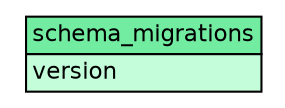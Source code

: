 // dot 2.26.3 on Linux 3.8.0-39-generic
// SchemaSpy rev Unknown
digraph "schema_migrations" {
  graph [
    rankdir="RL"
    bgcolor="#ffffff"
    nodesep="0.18"
    ranksep="0.46"
    fontname="Helvetica"
    fontsize="11"
  ];
  node [
    fontname="Helvetica"
    fontsize="11"
    shape="plaintext"
  ];
  edge [
    arrowsize="0.8"
  ];
  "schema_migrations" [
    label=<
    <TABLE BORDER="0" CELLBORDER="1" CELLSPACING="0" BGCOLOR="#FFFFFF">
      <TR><TD COLSPAN="4" BGCOLOR="#72ECA1" ALIGN="CENTER">schema_migrations</TD></TR>
      <TR><TD PORT="version" COLSPAN="4" BGCOLOR="#c4fdda !important" ALIGN="LEFT">version</TD></TR>
    </TABLE>>
    URL="tables/schema_migrations.html"
    tooltip="schema_migrations"
  ];
}
